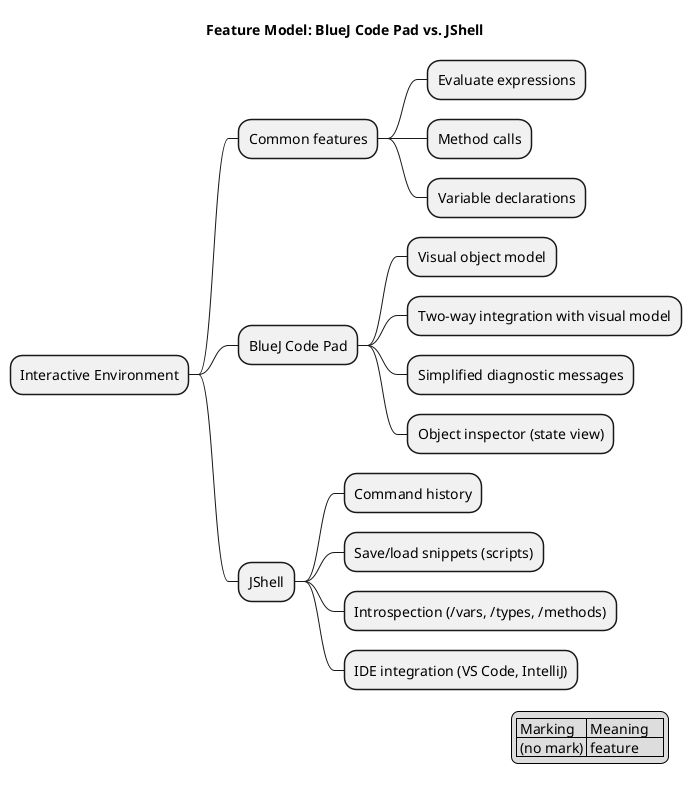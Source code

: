 @startmindmap
title Feature Model: BlueJ Code Pad vs. JShell

* Interactive Environment
** Common features
*** Evaluate expressions
*** Method calls
*** Variable declarations

** BlueJ Code Pad
*** Visual object model
*** Two-way integration with visual model
*** Simplified diagnostic messages
*** Object inspector (state view)

** JShell
*** Command history
*** Save/load snippets (scripts)
*** Introspection (/vars, /types, /methods)
*** IDE integration (VS Code, IntelliJ)

legend right
| Marking | Meaning    |
| (no mark) | feature  |
endlegend
@endmindmap
